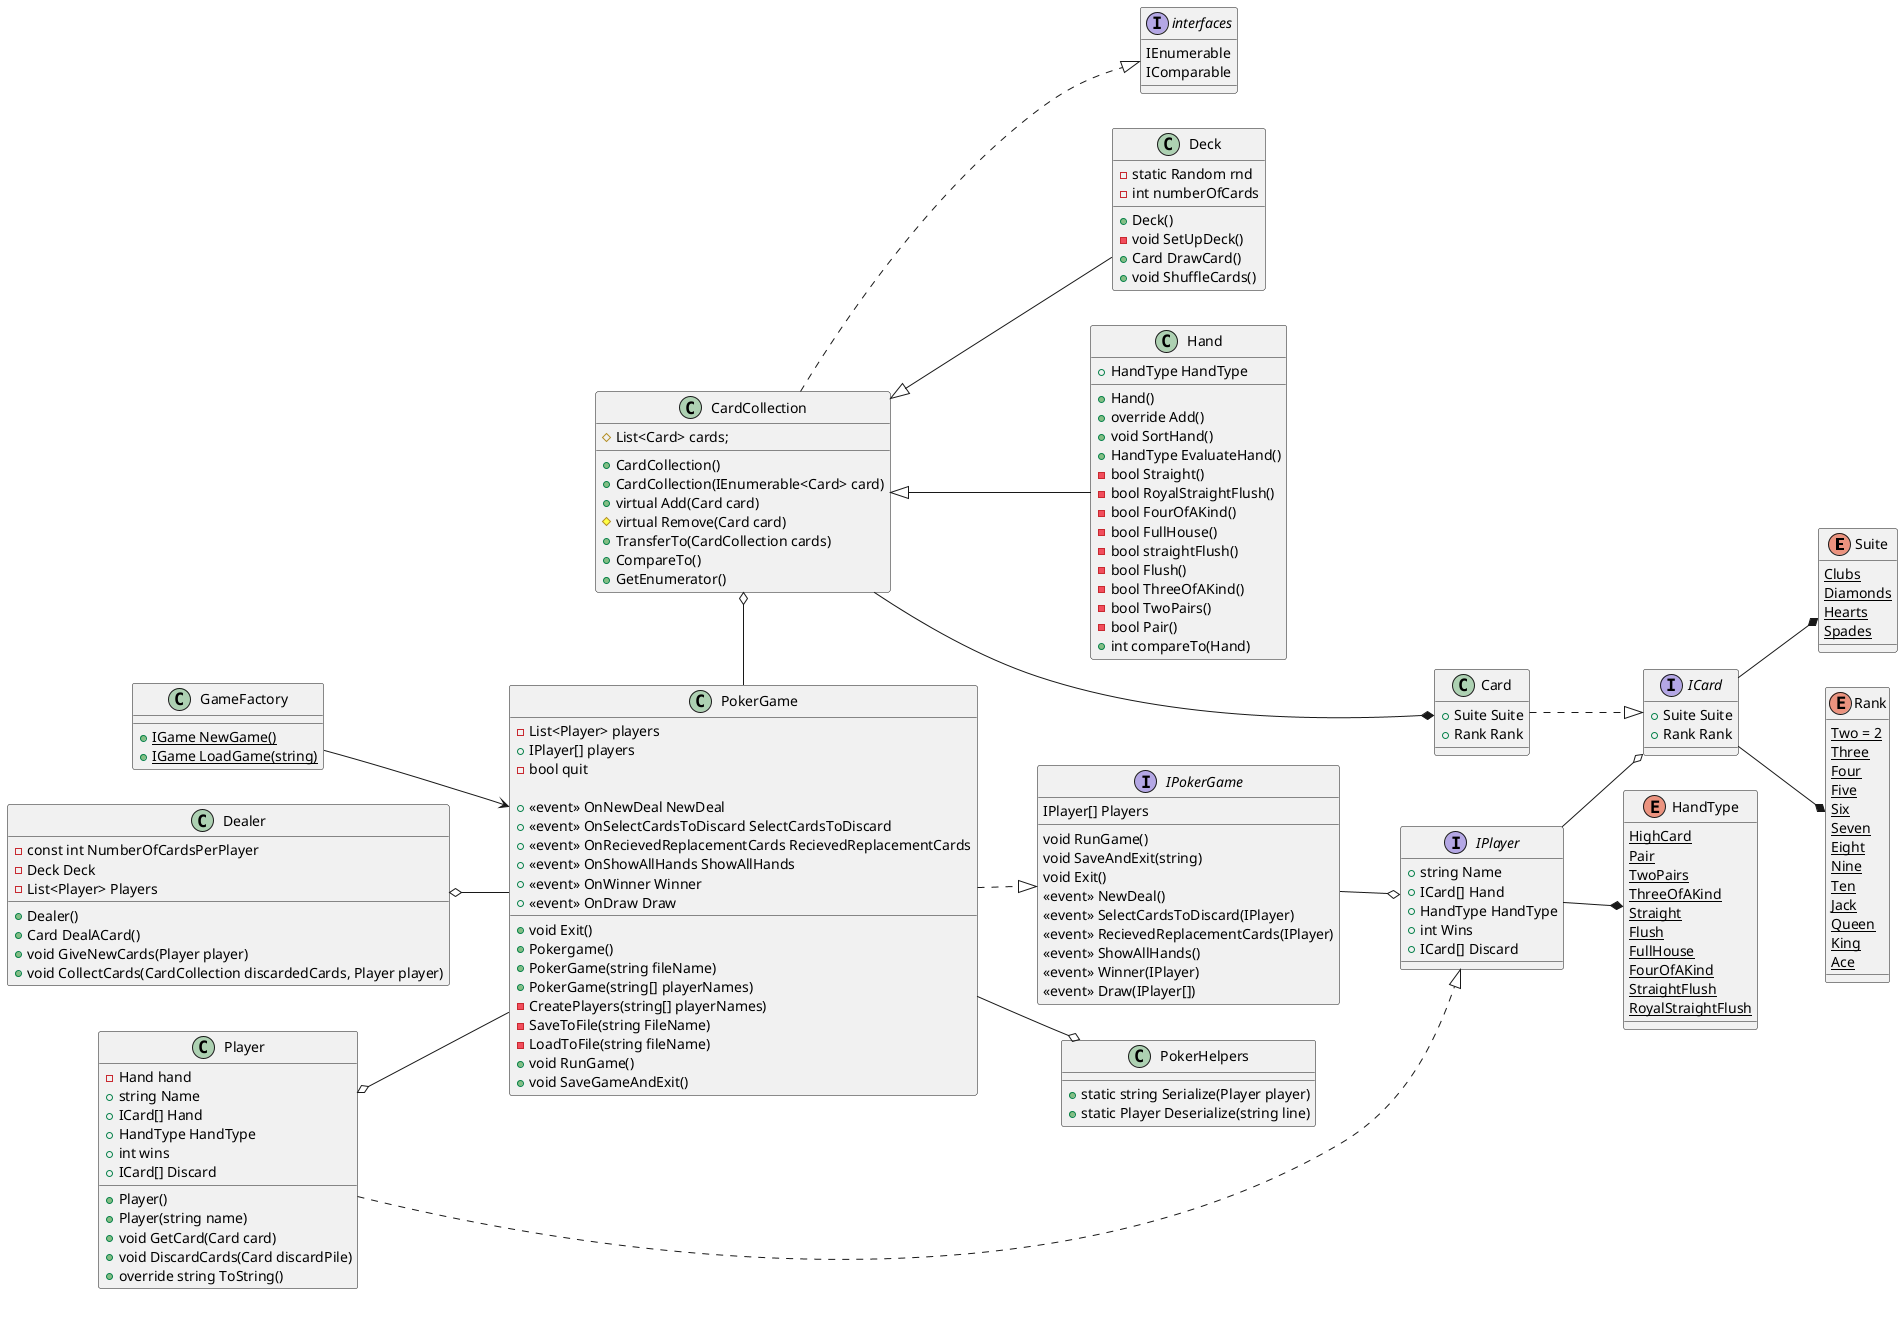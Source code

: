 @startuml

left to right direction
enum Suite
{
    {static} Clubs
    {static} Diamonds
    {static} Hearts
    {static} Spades
}
enum Rank
{
    {static} Two = 2
    {static} Three
    {static} Four
    {static} Five
    {static} Six
    {static} Seven
    {static} Eight
    {static} Nine
    {static} Ten
    {static} Jack
    {static} Queen
    {static} King
    {static} Ace
}
enum HandType
{
    {static} HighCard
    {static} Pair
    {static} TwoPairs
    {static} ThreeOfAKind
    {static} Straight
    {static} Flush
    {static} FullHouse
    {static} FourOfAKind
    {static} StraightFlush
    {static} RoyalStraightFlush
}
interface ICard
{
    + Suite Suite
    + Rank Rank
}
ICard --* Rank
ICard --* Suite
interface IPlayer
{
    + string Name
    + ICard[] Hand
    + HandType HandType
    + int Wins
    + ICard[] Discard
}
IPlayer --o ICard
IPlayer --* HandType
interface IPokerGame
{
    IPlayer[] Players
    void RunGame()
    void SaveAndExit(string)
    void Exit()
    <<event>> NewDeal()
    <<event>> SelectCardsToDiscard(IPlayer)
    <<event>> RecievedReplacementCards(IPlayer)
    <<event>> ShowAllHands()
    <<event>> Winner(IPlayer)
    <<event>> Draw(IPlayer[])
}

IPokerGame --o IPlayer
class GameFactory
{
    {static} + IGame NewGame()
    {static} + IGame LoadGame(string)
}
GameFactory --> PokerGame
PokerGame ..|> IPokerGame
CardCollection ..|> interfaces


class PokerGame{
    - List<Player> players
    + IPlayer[] players 
    - bool quit
    + void Exit()
    + Pokergame()
    + PokerGame(string fileName)
    + PokerGame(string[] playerNames)
    - CreatePlayers(string[] playerNames)
    - SaveToFile(string FileName)
    - LoadToFile(string fileName)
    + void RunGame()
    + void SaveGameAndExit()

    + <<event>> OnNewDeal NewDeal
    + <<event>> OnSelectCardsToDiscard SelectCardsToDiscard
    + <<event>> OnRecievedReplacementCards RecievedReplacementCards
    + <<event>> OnShowAllHands ShowAllHands
    + <<event>> OnWinner Winner
    + <<event>> OnDraw Draw
}

class PokerHelpers{
+ static string Serialize(Player player)
+ static Player Deserialize(string line)
}


interface interfaces
{
IEnumerable
IComparable
}


class CardCollection
{
# List<Card> cards;
+ CardCollection()
+ CardCollection(IEnumerable<Card> card)
+ virtual Add(Card card)
# virtual Remove(Card card)
+ TransferTo(CardCollection cards)
+ CompareTo()
+ GetEnumerator()

}

class Player {
- Hand hand
+ string Name
+ ICard[] Hand 
+ HandType HandType
+ int wins
+ Player()
+ ICard[] Discard
+ Player(string name)
+ void GetCard(Card card)
+ void DiscardCards(Card discardPile)
+ override string ToString()
}

class Dealer
{
- const int NumberOfCardsPerPlayer
- Deck Deck
- List<Player> Players
+ Dealer()
+ Card DealACard()
+ void GiveNewCards(Player player)
+ void CollectCards(CardCollection discardedCards, Player player)
}


Dealer o-- PokerGame
CardCollection o- PokerGame
CardCollection <|-- Deck
CardCollection <|-- Hand
PokerGame --o PokerHelpers
CardCollection --*  Card 
Player ..|> IPlayer
Card ..|> ICard
Player o-- PokerGame


class Deck
{
- static Random rnd
- int numberOfCards
+ Deck()
- void SetUpDeck()
+ Card DrawCard()
+ void ShuffleCards()
}


class Card {
 +Suite Suite 
 +Rank Rank
}

class Hand{
+ HandType HandType
+ Hand()
+ override Add()
+ void SortHand()
+ HandType EvaluateHand()
- bool Straight()
- bool RoyalStraightFlush()
- bool FourOfAKind()
- bool FullHouse()
- bool straightFlush()
- bool Flush()
- bool ThreeOfAKind()
- bool TwoPairs()
- bool Pair()
+ int compareTo(Hand)
}




@enduml 

